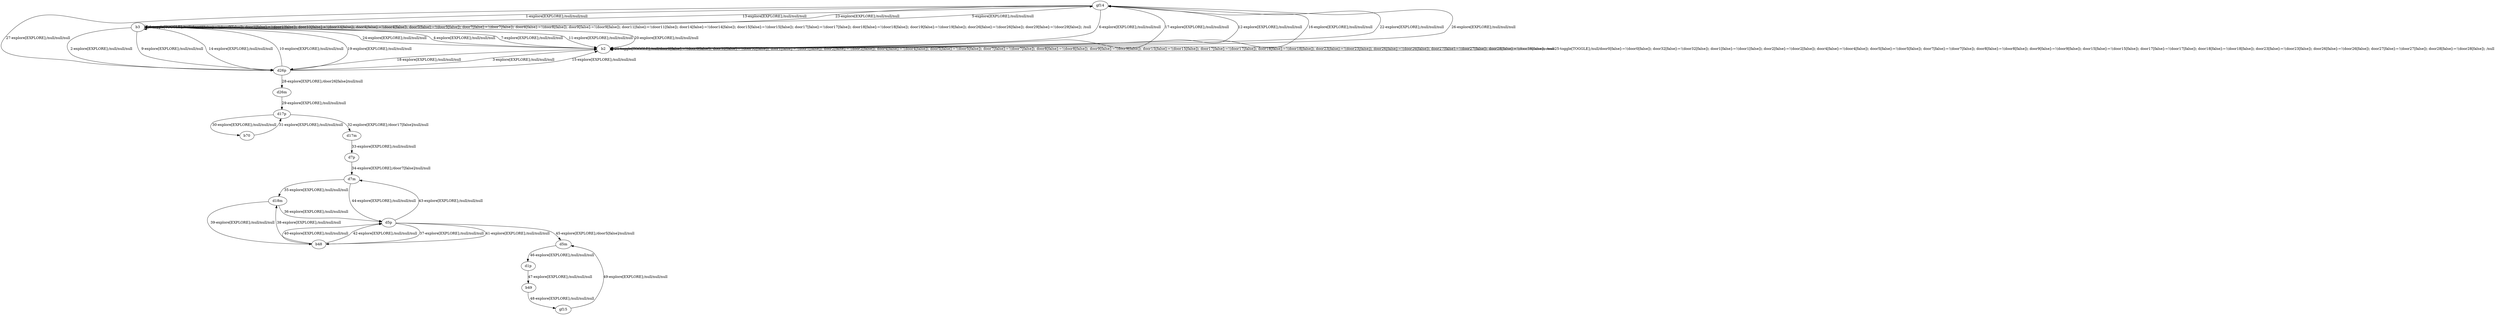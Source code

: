 # Total number of goals covered by this test: 1
# gf15 --> d5m

digraph g {
"gf14" -> "b3" [label = "1-explore[EXPLORE];/null/null/null"];
"b3" -> "d26p" [label = "2-explore[EXPLORE];/null/null/null"];
"d26p" -> "b2" [label = "3-explore[EXPLORE];/null/null/null"];
"b2" -> "b3" [label = "4-explore[EXPLORE];/null/null/null"];
"b3" -> "gf14" [label = "5-explore[EXPLORE];/null/null/null"];
"gf14" -> "b2" [label = "6-explore[EXPLORE];/null/null/null"];
"b2" -> "b3" [label = "7-explore[EXPLORE];/null/null/null"];
"b3" -> "b3" [label = "8-toggle[TOGGLE];/null/door0[false]:=!(door0[false]); door1[false]:=!(door1[false]); door33[false]:=!(door33[false]); door4[false]:=!(door4[false]); door5[false]:=!(door5[false]); door7[false]:=!(door7[false]); door8[false]:=!(door8[false]); door9[false]:=!(door9[false]); door11[false]:=!(door11[false]); door14[false]:=!(door14[false]); door15[false]:=!(door15[false]); door17[false]:=!(door17[false]); door18[false]:=!(door18[false]); door19[false]:=!(door19[false]); door26[false]:=!(door26[false]); door29[false]:=!(door29[false]); /null"];
"b3" -> "d26p" [label = "9-explore[EXPLORE];/null/null/null"];
"d26p" -> "b3" [label = "10-explore[EXPLORE];/null/null/null"];
"b3" -> "b2" [label = "11-explore[EXPLORE];/null/null/null"];
"b2" -> "gf14" [label = "12-explore[EXPLORE];/null/null/null"];
"gf14" -> "b3" [label = "13-explore[EXPLORE];/null/null/null"];
"b3" -> "d26p" [label = "14-explore[EXPLORE];/null/null/null"];
"d26p" -> "b2" [label = "15-explore[EXPLORE];/null/null/null"];
"b2" -> "gf14" [label = "16-explore[EXPLORE];/null/null/null"];
"gf14" -> "b2" [label = "17-explore[EXPLORE];/null/null/null"];
"b2" -> "d26p" [label = "18-explore[EXPLORE];/null/null/null"];
"d26p" -> "b3" [label = "19-explore[EXPLORE];/null/null/null"];
"b3" -> "b2" [label = "20-explore[EXPLORE];/null/null/null"];
"b2" -> "b2" [label = "21-toggle[TOGGLE];/null/door0[false]:=!(door0[false]); door32[false]:=!(door32[false]); door1[false]:=!(door1[false]); door2[false]:=!(door2[false]); door4[false]:=!(door4[false]); door5[false]:=!(door5[false]); door7[false]:=!(door7[false]); door8[false]:=!(door8[false]); door9[false]:=!(door9[false]); door15[false]:=!(door15[false]); door17[false]:=!(door17[false]); door18[false]:=!(door18[false]); door23[false]:=!(door23[false]); door26[false]:=!(door26[false]); door27[false]:=!(door27[false]); door28[false]:=!(door28[false]); /null"];
"b2" -> "gf14" [label = "22-explore[EXPLORE];/null/null/null"];
"gf14" -> "b3" [label = "23-explore[EXPLORE];/null/null/null"];
"b3" -> "b2" [label = "24-explore[EXPLORE];/null/null/null"];
"b2" -> "b2" [label = "25-toggle[TOGGLE];/null/door0[false]:=!(door0[false]); door32[false]:=!(door32[false]); door1[false]:=!(door1[false]); door2[false]:=!(door2[false]); door4[false]:=!(door4[false]); door5[false]:=!(door5[false]); door7[false]:=!(door7[false]); door8[false]:=!(door8[false]); door9[false]:=!(door9[false]); door15[false]:=!(door15[false]); door17[false]:=!(door17[false]); door18[false]:=!(door18[false]); door23[false]:=!(door23[false]); door26[false]:=!(door26[false]); door27[false]:=!(door27[false]); door28[false]:=!(door28[false]); /null"];
"b2" -> "gf14" [label = "26-explore[EXPLORE];/null/null/null"];
"gf14" -> "d26p" [label = "27-explore[EXPLORE];/null/null/null"];
"d26p" -> "d26m" [label = "28-explore[EXPLORE];/door26[false]/null/null"];
"d26m" -> "d17p" [label = "29-explore[EXPLORE];/null/null/null"];
"d17p" -> "b70" [label = "30-explore[EXPLORE];/null/null/null"];
"b70" -> "d17p" [label = "31-explore[EXPLORE];/null/null/null"];
"d17p" -> "d17m" [label = "32-explore[EXPLORE];/door17[false]/null/null"];
"d17m" -> "d7p" [label = "33-explore[EXPLORE];/null/null/null"];
"d7p" -> "d7m" [label = "34-explore[EXPLORE];/door7[false]/null/null"];
"d7m" -> "d18m" [label = "35-explore[EXPLORE];/null/null/null"];
"d18m" -> "d5p" [label = "36-explore[EXPLORE];/null/null/null"];
"d5p" -> "b48" [label = "37-explore[EXPLORE];/null/null/null"];
"b48" -> "d18m" [label = "38-explore[EXPLORE];/null/null/null"];
"d18m" -> "b48" [label = "39-explore[EXPLORE];/null/null/null"];
"b48" -> "d5p" [label = "40-explore[EXPLORE];/null/null/null"];
"d5p" -> "b48" [label = "41-explore[EXPLORE];/null/null/null"];
"b48" -> "d5p" [label = "42-explore[EXPLORE];/null/null/null"];
"d5p" -> "d7m" [label = "43-explore[EXPLORE];/null/null/null"];
"d7m" -> "d5p" [label = "44-explore[EXPLORE];/null/null/null"];
"d5p" -> "d5m" [label = "45-explore[EXPLORE];/door5[false]/null/null"];
"d5m" -> "d1p" [label = "46-explore[EXPLORE];/null/null/null"];
"d1p" -> "b49" [label = "47-explore[EXPLORE];/null/null/null"];
"b49" -> "gf15" [label = "48-explore[EXPLORE];/null/null/null"];
"gf15" -> "d5m" [label = "49-explore[EXPLORE];/null/null/null"];
}